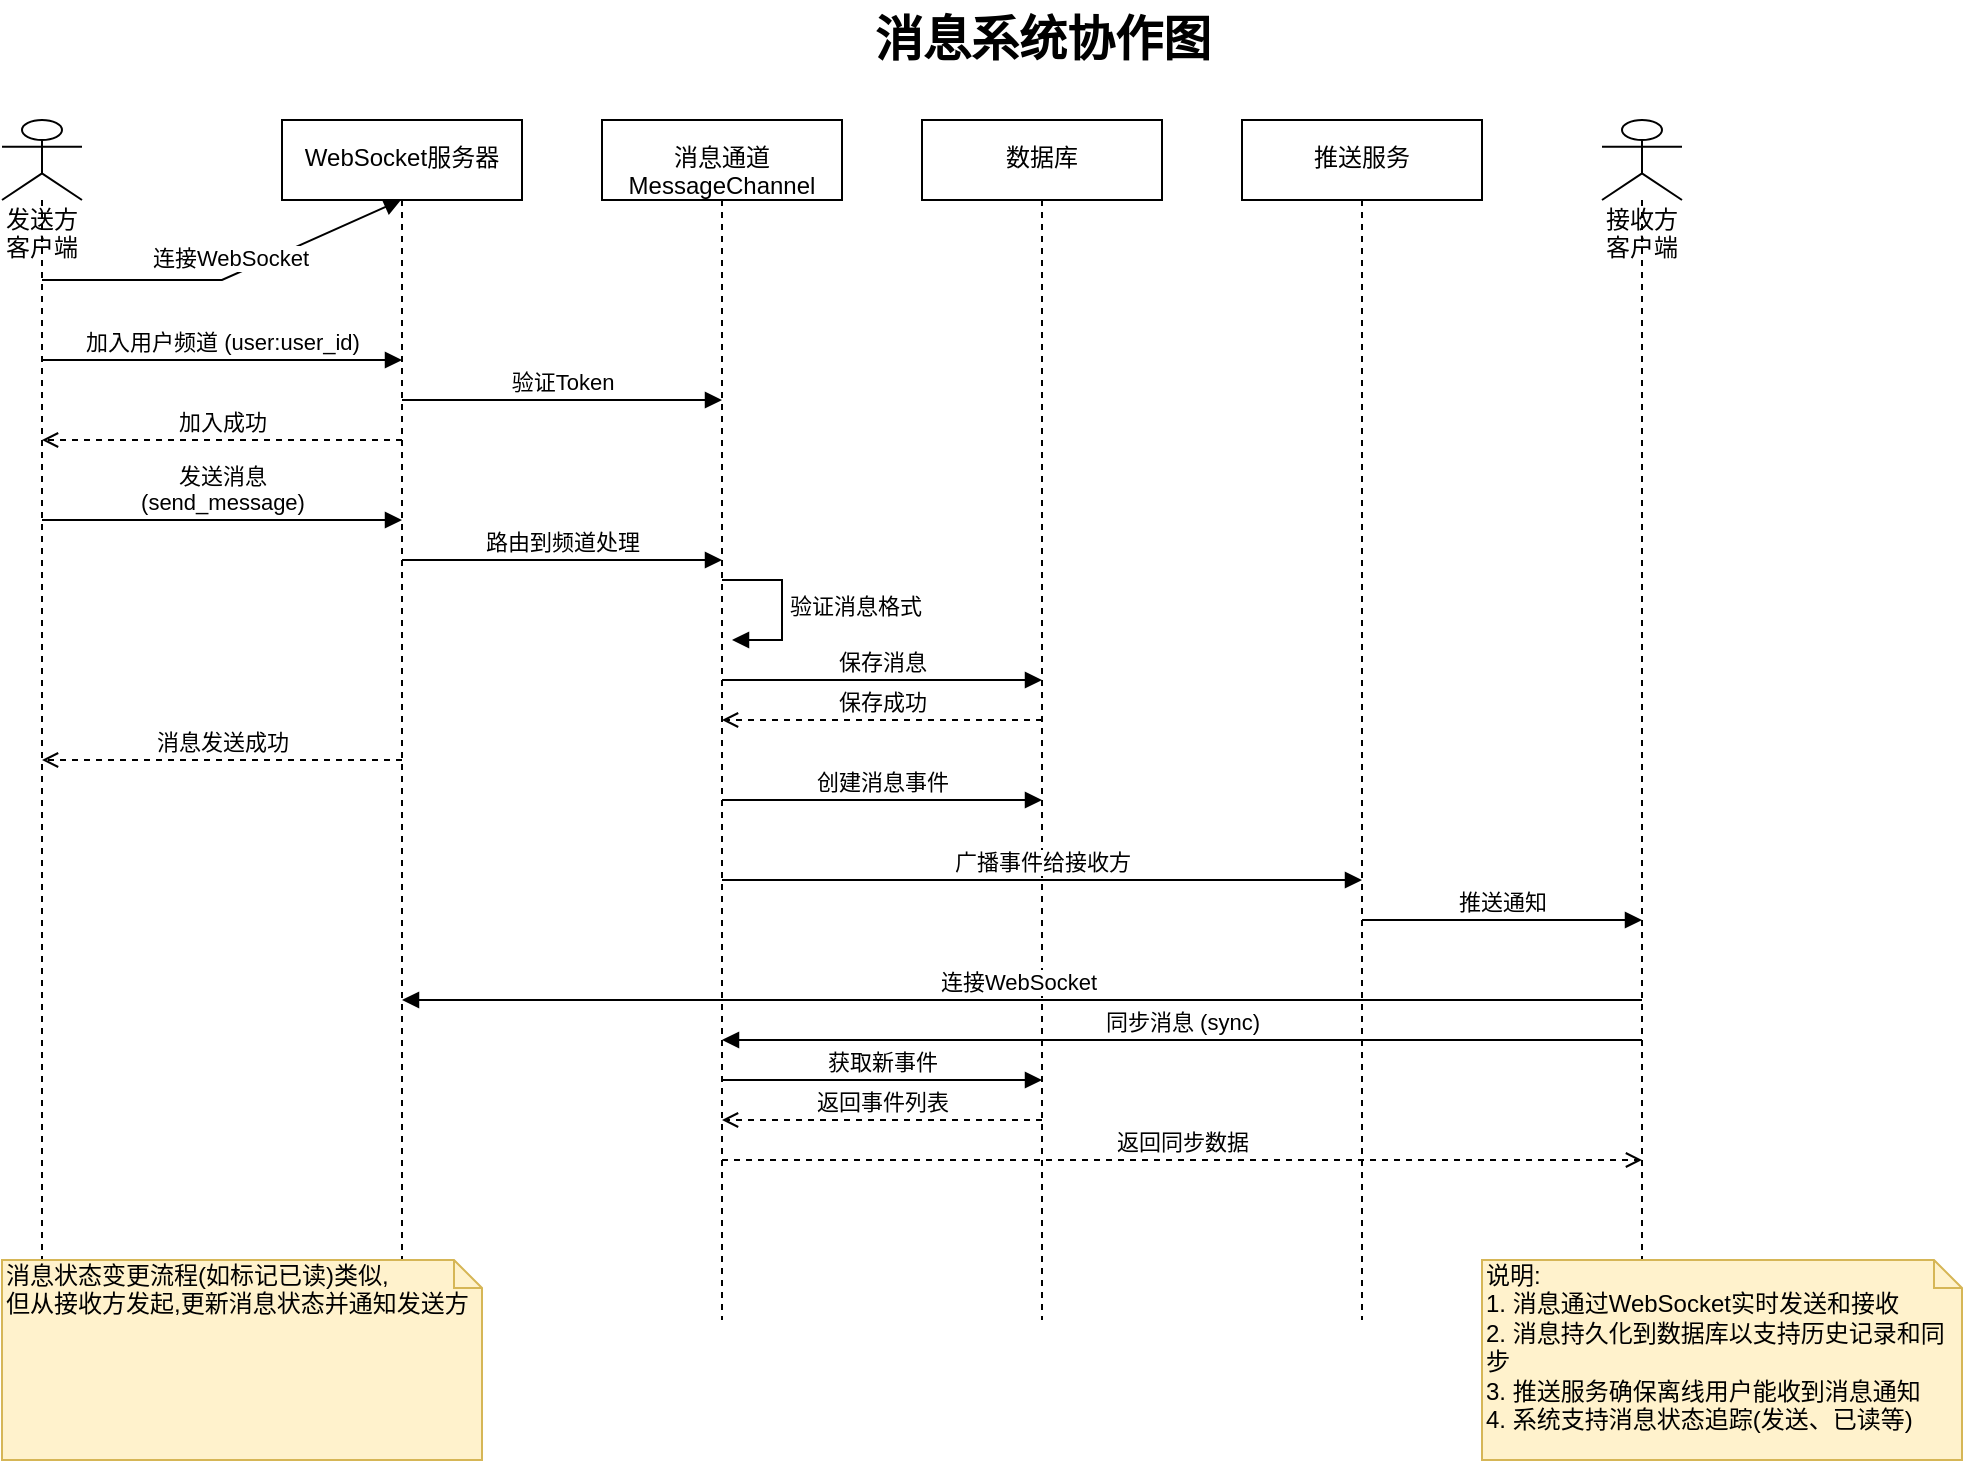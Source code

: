<mxfile>
  <diagram name="消息系统协作图" id="messaging_system">
    <mxGraphModel dx="1200" dy="800" grid="1" gridSize="10" guides="1" tooltips="1" connect="1" arrows="1" fold="1" page="1" pageScale="1" pageWidth="1100" pageHeight="850">
      <root>
        <mxCell id="0" />
        <mxCell id="1" parent="0" />
        
        <!-- 参与者 -->
        <mxCell id="sender_client" value="发送方客户端" style="shape=umlLifeline;participant=umlActor;perimeter=lifelinePerimeter;whiteSpace=wrap;html=1;container=1;collapsible=0;recursiveResize=0;verticalAlign=top;spacingTop=36;outlineConnect=0;" vertex="1" parent="1">
          <mxGeometry x="100" y="80" width="40" height="600" as="geometry" />
        </mxCell>
        
        <mxCell id="receiver_client" value="接收方客户端" style="shape=umlLifeline;participant=umlActor;perimeter=lifelinePerimeter;whiteSpace=wrap;html=1;container=1;collapsible=0;recursiveResize=0;verticalAlign=top;spacingTop=36;outlineConnect=0;" vertex="1" parent="1">
          <mxGeometry x="900" y="80" width="40" height="600" as="geometry" />
        </mxCell>
        
        <mxCell id="websocket_server" value="WebSocket服务器" style="shape=umlLifeline;perimeter=lifelinePerimeter;whiteSpace=wrap;html=1;container=1;collapsible=0;recursiveResize=0;verticalAlign=top;spacingTop=5;outlineConnect=0;" vertex="1" parent="1">
          <mxGeometry x="240" y="80" width="120" height="600" as="geometry" />
        </mxCell>
        
        <mxCell id="message_channel" value="消息通道&#xa;MessageChannel" style="shape=umlLifeline;perimeter=lifelinePerimeter;whiteSpace=wrap;html=1;container=1;collapsible=0;recursiveResize=0;verticalAlign=top;spacingTop=5;outlineConnect=0;" vertex="1" parent="1">
          <mxGeometry x="400" y="80" width="120" height="600" as="geometry" />
        </mxCell>
        
        <mxCell id="database" value="数据库" style="shape=umlLifeline;perimeter=lifelinePerimeter;whiteSpace=wrap;html=1;container=1;collapsible=0;recursiveResize=0;verticalAlign=top;spacingTop=5;outlineConnect=0;dashed=0;" vertex="1" parent="1">
          <mxGeometry x="560" y="80" width="120" height="600" as="geometry" />
        </mxCell>
        
        <mxCell id="push_service" value="推送服务" style="shape=umlLifeline;perimeter=lifelinePerimeter;whiteSpace=wrap;html=1;container=1;collapsible=0;recursiveResize=0;verticalAlign=top;spacingTop=5;outlineConnect=0;" vertex="1" parent="1">
          <mxGeometry x="720" y="80" width="120" height="600" as="geometry" />
        </mxCell>

        <!-- 连接和初始化 -->
        <mxCell id="client_connect" value="连接WebSocket" style="html=1;verticalAlign=bottom;startArrow=none;endArrow=block;startSize=8;curved=0;rounded=0;entryX=0;entryY=0;entryDx=0;entryDy=5;" edge="1" parent="1" source="sender_client" target="websocket_server">
          <mxGeometry relative="1" as="geometry">
            <mxPoint x="120" y="160" as="sourcePoint" />
            <Array as="points">
              <mxPoint x="210" y="160" />
            </Array>
            <mxPoint as="offset" />
          </mxGeometry>
        </mxCell>
        
        <mxCell id="join_channel" value="加入用户频道 (user:user_id)" style="html=1;verticalAlign=bottom;startArrow=none;endArrow=block;startSize=8;curved=0;rounded=0;" edge="1" parent="1">
          <mxGeometry relative="1" as="geometry">
            <mxPoint x="120" y="200" as="sourcePoint" />
            <mxPoint x="300" y="200" as="targetPoint" />
            <Array as="points">
              <mxPoint x="210" y="200" />
            </Array>
          </mxGeometry>
        </mxCell>

        <mxCell id="authorize" value="验证Token" style="html=1;verticalAlign=bottom;startArrow=none;endArrow=block;startSize=8;curved=0;rounded=0;" edge="1" parent="1">
          <mxGeometry relative="1" as="geometry">
            <mxPoint x="300" y="220" as="sourcePoint" />
            <mxPoint x="460" y="220" as="targetPoint" />
          </mxGeometry>
        </mxCell>
        
        <mxCell id="join_ok" value="加入成功" style="html=1;verticalAlign=bottom;startArrow=none;endArrow=open;startSize=8;curved=0;rounded=0;dashed=1;" edge="1" parent="1">
          <mxGeometry relative="1" as="geometry">
            <mxPoint x="300" y="240" as="sourcePoint" />
            <mxPoint x="120" y="240" as="targetPoint" />
          </mxGeometry>
        </mxCell>

        <!-- 发送消息流程 -->
        <mxCell id="client_send" value="发送消息&#xa;(send_message)" style="html=1;verticalAlign=bottom;startArrow=none;endArrow=block;startSize=8;curved=0;rounded=0;" edge="1" parent="1">
          <mxGeometry relative="1" as="geometry">
            <mxPoint x="120" y="280" as="sourcePoint" />
            <mxPoint x="300" y="280" as="targetPoint" />
          </mxGeometry>
        </mxCell>

        <mxCell id="route_to_channel" value="路由到频道处理" style="html=1;verticalAlign=bottom;startArrow=none;endArrow=block;startSize=8;curved=0;rounded=0;" edge="1" parent="1">
          <mxGeometry relative="1" as="geometry">
            <mxPoint x="300" y="300" as="sourcePoint" />
            <mxPoint x="460" y="300" as="targetPoint" />
          </mxGeometry>
        </mxCell>
        
        <mxCell id="validate_msg" value="验证消息格式" style="html=1;align=left;spacingLeft=2;endArrow=block;rounded=0;edgeStyle=orthogonalEdgeStyle;curved=0;rounded=0;" edge="1" parent="1">
          <mxGeometry relative="1" as="geometry">
            <mxPoint x="460" y="310" as="sourcePoint" />
            <Array as="points">
              <mxPoint x="490" y="310" />
              <mxPoint x="490" y="340" />
            </Array>
            <mxPoint x="465" y="340" as="targetPoint" />
          </mxGeometry>
        </mxCell>
        
        <mxCell id="save_msg" value="保存消息" style="html=1;verticalAlign=bottom;startArrow=none;endArrow=block;startSize=8;curved=0;rounded=0;" edge="1" parent="1">
          <mxGeometry relative="1" as="geometry">
            <mxPoint x="460" y="360" as="sourcePoint" />
            <mxPoint x="620" y="360" as="targetPoint" />
          </mxGeometry>
        </mxCell>
        
        <mxCell id="db_confirm" value="保存成功" style="html=1;verticalAlign=bottom;startArrow=none;endArrow=open;startSize=8;curved=0;rounded=0;dashed=1;" edge="1" parent="1">
          <mxGeometry relative="1" as="geometry">
            <mxPoint x="620" y="380" as="sourcePoint" />
            <mxPoint x="460" y="380" as="targetPoint" />
          </mxGeometry>
        </mxCell>
        
        <mxCell id="send_confirm" value="消息发送成功" style="html=1;verticalAlign=bottom;startArrow=none;endArrow=open;startSize=8;curved=0;rounded=0;dashed=1;" edge="1" parent="1">
          <mxGeometry relative="1" as="geometry">
            <mxPoint x="300" y="400" as="sourcePoint" />
            <mxPoint x="120" y="400" as="targetPoint" />
          </mxGeometry>
        </mxCell>
        
        <!-- 创建事件并推送给接收方 -->
        <mxCell id="create_event" value="创建消息事件" style="html=1;verticalAlign=bottom;startArrow=none;endArrow=block;startSize=8;curved=0;rounded=0;" edge="1" parent="1">
          <mxGeometry relative="1" as="geometry">
            <mxPoint x="460" y="420" as="sourcePoint" />
            <mxPoint x="620" y="420" as="targetPoint" />
          </mxGeometry>
        </mxCell>
        
        <mxCell id="broadcast_event" value="广播事件给接收方" style="html=1;verticalAlign=bottom;startArrow=none;endArrow=block;startSize=8;curved=0;rounded=0;" edge="1" parent="1">
          <mxGeometry relative="1" as="geometry">
            <mxPoint x="460" y="460" as="sourcePoint" />
            <mxPoint x="780" y="460" as="targetPoint" />
          </mxGeometry>
        </mxCell>
        
        <mxCell id="push_to_client" value="推送通知" style="html=1;verticalAlign=bottom;startArrow=none;endArrow=block;startSize=8;curved=0;rounded=0;" edge="1" parent="1">
          <mxGeometry relative="1" as="geometry">
            <mxPoint x="780" y="480" as="sourcePoint" />
            <mxPoint x="920" y="480" as="targetPoint" />
          </mxGeometry>
        </mxCell>
        
        <!-- 接收方获取消息 -->
        <mxCell id="receiver_connect" value="连接WebSocket" style="html=1;verticalAlign=bottom;startArrow=none;endArrow=block;startSize=8;curved=0;rounded=0;" edge="1" parent="1">
          <mxGeometry x="0.006" relative="1" as="geometry">
            <mxPoint x="920" y="520" as="sourcePoint" />
            <mxPoint x="300" y="520" as="targetPoint" />
            <mxPoint as="offset" />
          </mxGeometry>
        </mxCell>
        
        <mxCell id="sync_msg" value="同步消息 (sync)" style="html=1;verticalAlign=bottom;startArrow=none;endArrow=block;startSize=8;curved=0;rounded=0;" edge="1" parent="1">
          <mxGeometry relative="1" as="geometry">
            <mxPoint x="920" y="540" as="sourcePoint" />
            <mxPoint x="460" y="540" as="targetPoint" />
          </mxGeometry>
        </mxCell>
        
        <mxCell id="get_events" value="获取新事件" style="html=1;verticalAlign=bottom;startArrow=none;endArrow=block;startSize=8;curved=0;rounded=0;" edge="1" parent="1">
          <mxGeometry relative="1" as="geometry">
            <mxPoint x="460" y="560" as="sourcePoint" />
            <mxPoint x="620" y="560" as="targetPoint" />
          </mxGeometry>
        </mxCell>
        
        <mxCell id="return_events" value="返回事件列表" style="html=1;verticalAlign=bottom;startArrow=none;endArrow=open;startSize=8;curved=0;rounded=0;dashed=1;" edge="1" parent="1">
          <mxGeometry relative="1" as="geometry">
            <mxPoint x="620" y="580" as="sourcePoint" />
            <mxPoint x="460" y="580" as="targetPoint" />
          </mxGeometry>
        </mxCell>
        
        <mxCell id="return_sync" value="返回同步数据" style="html=1;verticalAlign=bottom;startArrow=none;endArrow=open;startSize=8;curved=0;rounded=0;dashed=1;" edge="1" parent="1">
          <mxGeometry relative="1" as="geometry">
            <mxPoint x="460" y="600" as="sourcePoint" />
            <mxPoint x="920" y="600" as="targetPoint" />
          </mxGeometry>
        </mxCell>
        
        <!-- 标题和说明 -->
        <mxCell id="title" value="消息系统协作图" style="text;strokeColor=none;fillColor=none;html=1;fontSize=24;fontStyle=1;verticalAlign=middle;align=center;" vertex="1" parent="1">
          <mxGeometry x="500" y="20" width="240" height="40" as="geometry" />
        </mxCell>
        
        <!-- 备注框 -->
        <mxCell id="note" value="说明:&#xa;1. 消息通过WebSocket实时发送和接收&#xa;2. 消息持久化到数据库以支持历史记录和同步&#xa;3. 推送服务确保离线用户能收到消息通知&#xa;4. 系统支持消息状态追踪(发送、已读等)" style="shape=note;whiteSpace=wrap;html=1;size=14;verticalAlign=top;align=left;spacingTop=-6;fillColor=#fff2cc;strokeColor=#d6b656;" vertex="1" parent="1">
          <mxGeometry x="840" y="650" width="240" height="100" as="geometry" />
        </mxCell>
        
        <!-- 消息标记已读流程 -->
        <mxCell id="mark_read_note" value="消息状态变更流程(如标记已读)类似,&#xa;但从接收方发起,更新消息状态并通知发送方" style="shape=note;whiteSpace=wrap;html=1;size=14;verticalAlign=top;align=left;spacingTop=-6;fillColor=#fff2cc;strokeColor=#d6b656;" vertex="1" parent="1">
          <mxGeometry x="100" y="650" width="240" height="100" as="geometry" />
        </mxCell>
        
      </root>
    </mxGraphModel>
  </diagram>
</mxfile>
